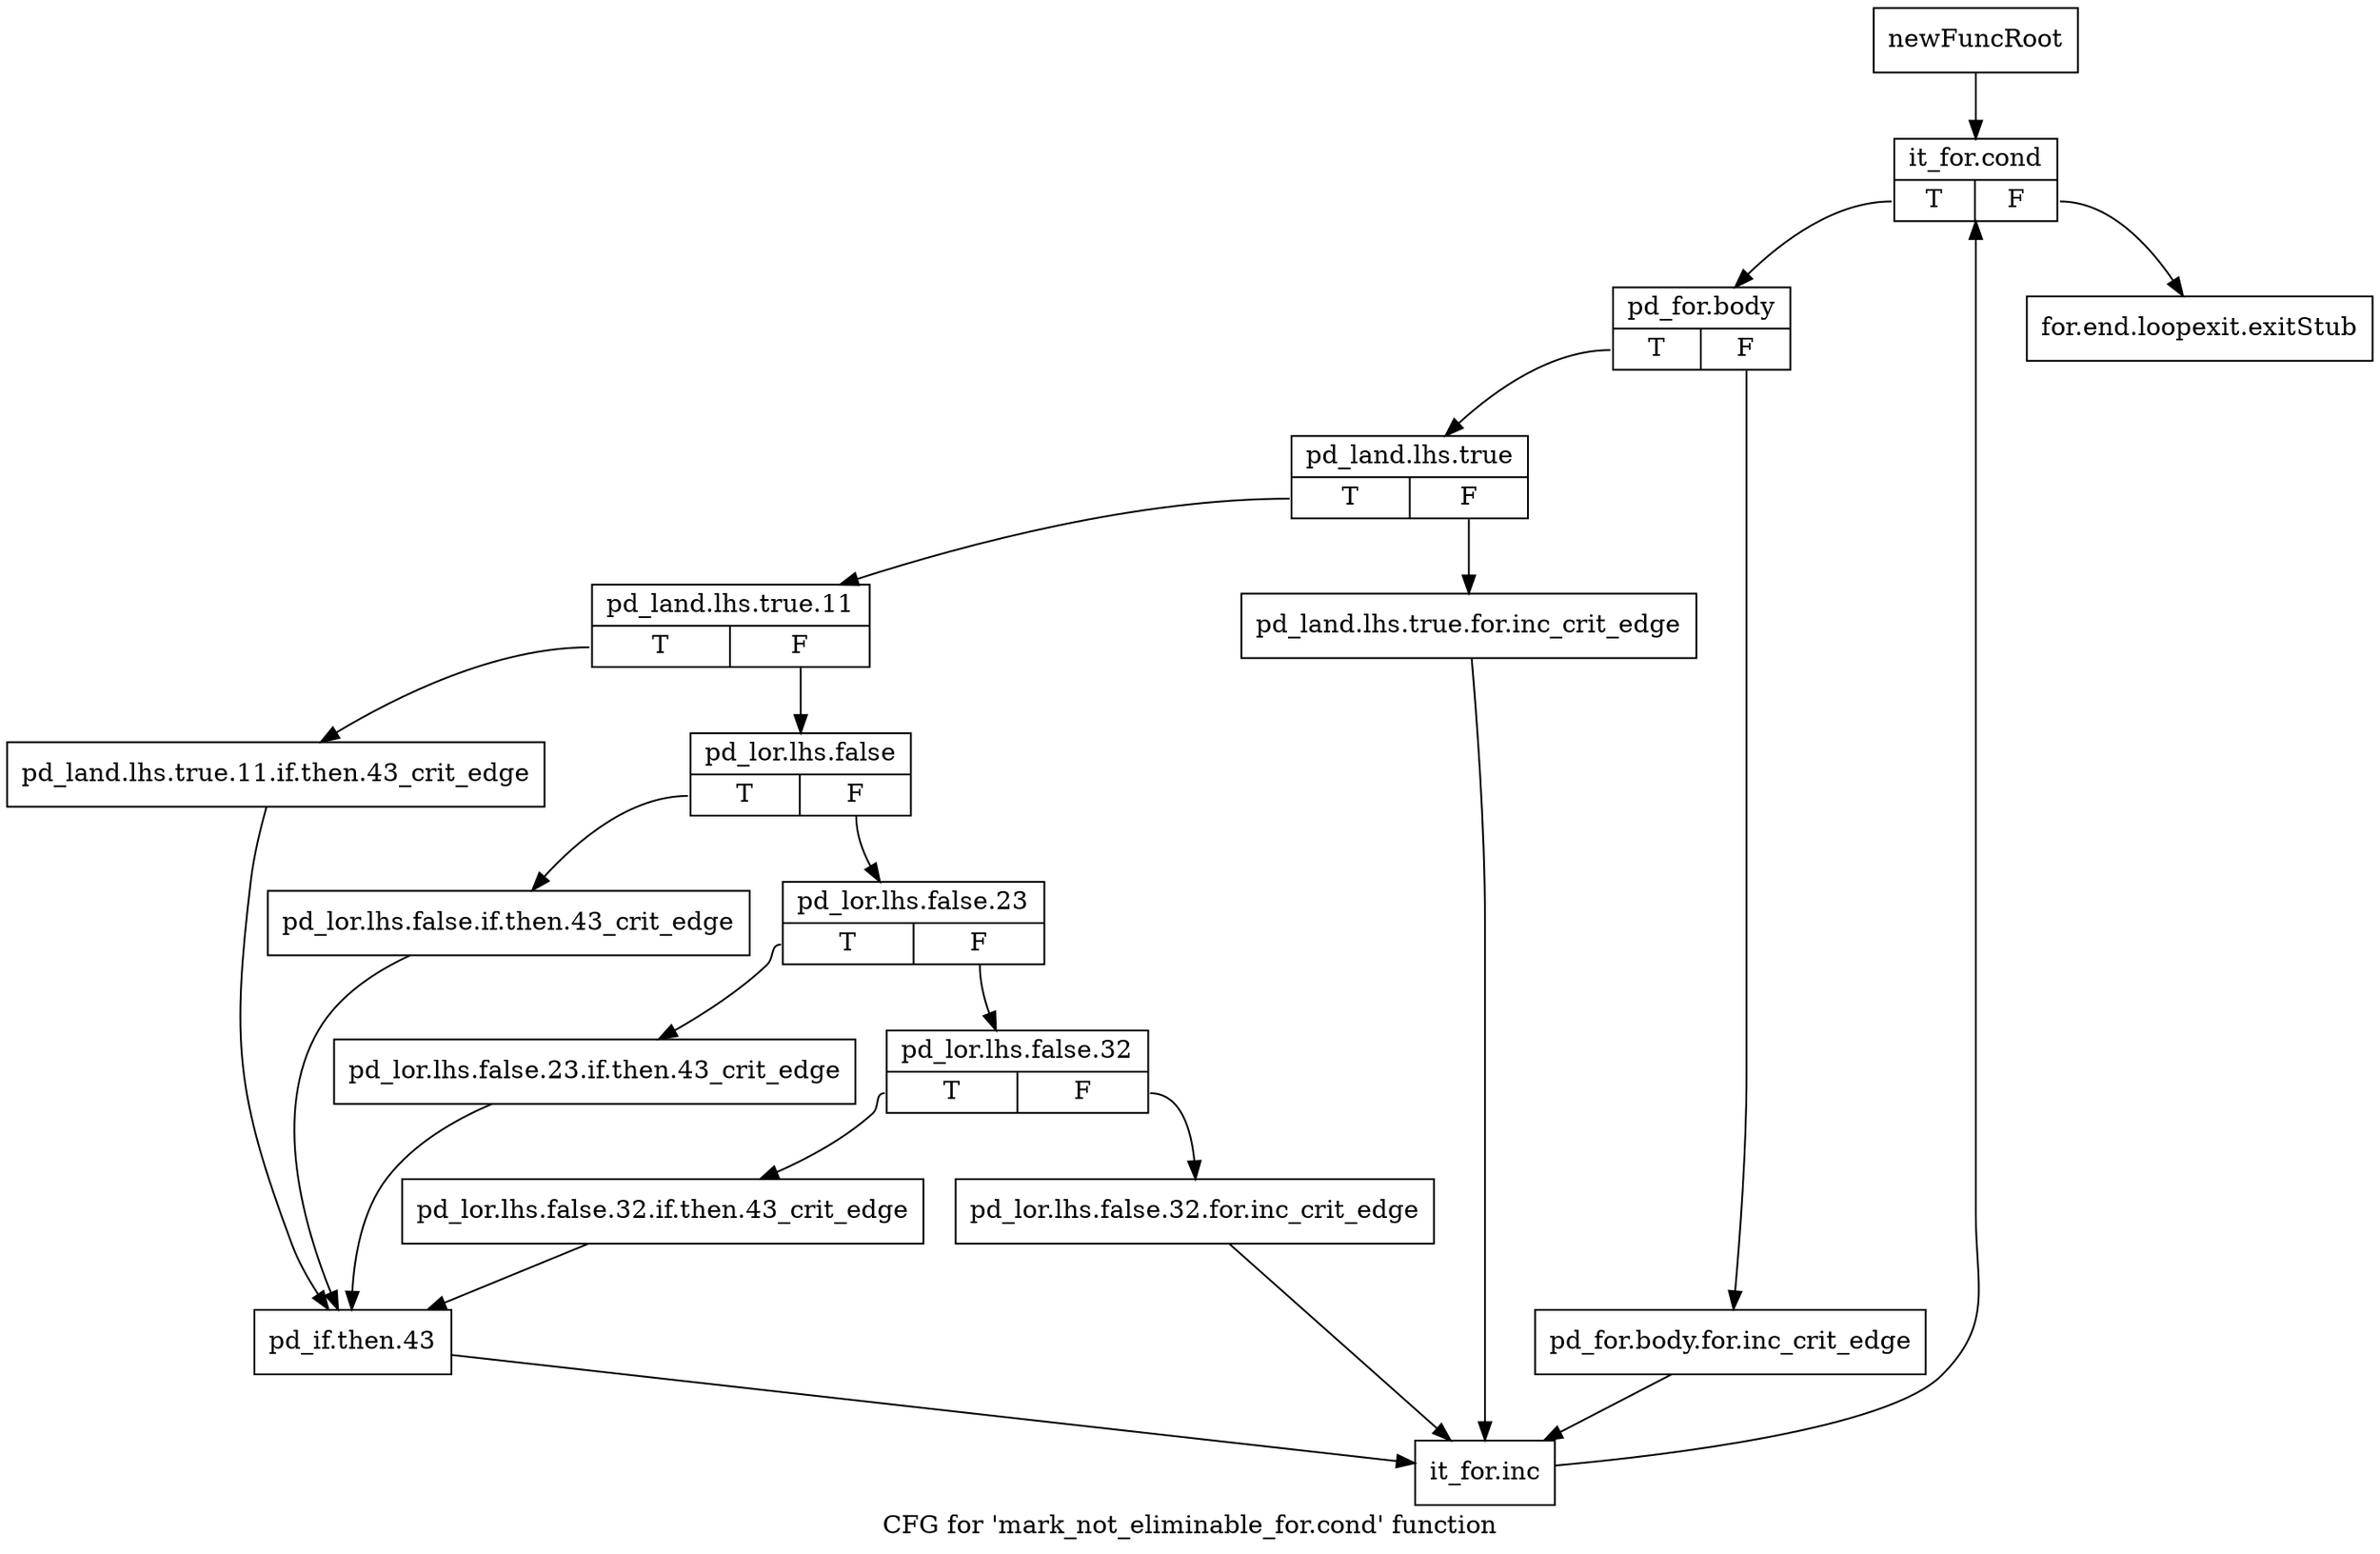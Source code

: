 digraph "CFG for 'mark_not_eliminable_for.cond' function" {
	label="CFG for 'mark_not_eliminable_for.cond' function";

	Node0xbde7f90 [shape=record,label="{newFuncRoot}"];
	Node0xbde7f90 -> Node0xbde8470;
	Node0xbde8420 [shape=record,label="{for.end.loopexit.exitStub}"];
	Node0xbde8470 [shape=record,label="{it_for.cond|{<s0>T|<s1>F}}"];
	Node0xbde8470:s0 -> Node0xbde84c0;
	Node0xbde8470:s1 -> Node0xbde8420;
	Node0xbde84c0 [shape=record,label="{pd_for.body|{<s0>T|<s1>F}}"];
	Node0xbde84c0:s0 -> Node0xbde8560;
	Node0xbde84c0:s1 -> Node0xbde8510;
	Node0xbde8510 [shape=record,label="{pd_for.body.for.inc_crit_edge}"];
	Node0xbde8510 -> Node0xbde8920;
	Node0xbde8560 [shape=record,label="{pd_land.lhs.true|{<s0>T|<s1>F}}"];
	Node0xbde8560:s0 -> Node0xbde8600;
	Node0xbde8560:s1 -> Node0xbde85b0;
	Node0xbde85b0 [shape=record,label="{pd_land.lhs.true.for.inc_crit_edge}"];
	Node0xbde85b0 -> Node0xbde8920;
	Node0xbde8600 [shape=record,label="{pd_land.lhs.true.11|{<s0>T|<s1>F}}"];
	Node0xbde8600:s0 -> Node0xbde8880;
	Node0xbde8600:s1 -> Node0xbde8650;
	Node0xbde8650 [shape=record,label="{pd_lor.lhs.false|{<s0>T|<s1>F}}"];
	Node0xbde8650:s0 -> Node0xbde8830;
	Node0xbde8650:s1 -> Node0xbde86a0;
	Node0xbde86a0 [shape=record,label="{pd_lor.lhs.false.23|{<s0>T|<s1>F}}"];
	Node0xbde86a0:s0 -> Node0xbde87e0;
	Node0xbde86a0:s1 -> Node0xbde86f0;
	Node0xbde86f0 [shape=record,label="{pd_lor.lhs.false.32|{<s0>T|<s1>F}}"];
	Node0xbde86f0:s0 -> Node0xbde8790;
	Node0xbde86f0:s1 -> Node0xbde8740;
	Node0xbde8740 [shape=record,label="{pd_lor.lhs.false.32.for.inc_crit_edge}"];
	Node0xbde8740 -> Node0xbde8920;
	Node0xbde8790 [shape=record,label="{pd_lor.lhs.false.32.if.then.43_crit_edge}"];
	Node0xbde8790 -> Node0xbde88d0;
	Node0xbde87e0 [shape=record,label="{pd_lor.lhs.false.23.if.then.43_crit_edge}"];
	Node0xbde87e0 -> Node0xbde88d0;
	Node0xbde8830 [shape=record,label="{pd_lor.lhs.false.if.then.43_crit_edge}"];
	Node0xbde8830 -> Node0xbde88d0;
	Node0xbde8880 [shape=record,label="{pd_land.lhs.true.11.if.then.43_crit_edge}"];
	Node0xbde8880 -> Node0xbde88d0;
	Node0xbde88d0 [shape=record,label="{pd_if.then.43}"];
	Node0xbde88d0 -> Node0xbde8920;
	Node0xbde8920 [shape=record,label="{it_for.inc}"];
	Node0xbde8920 -> Node0xbde8470;
}
